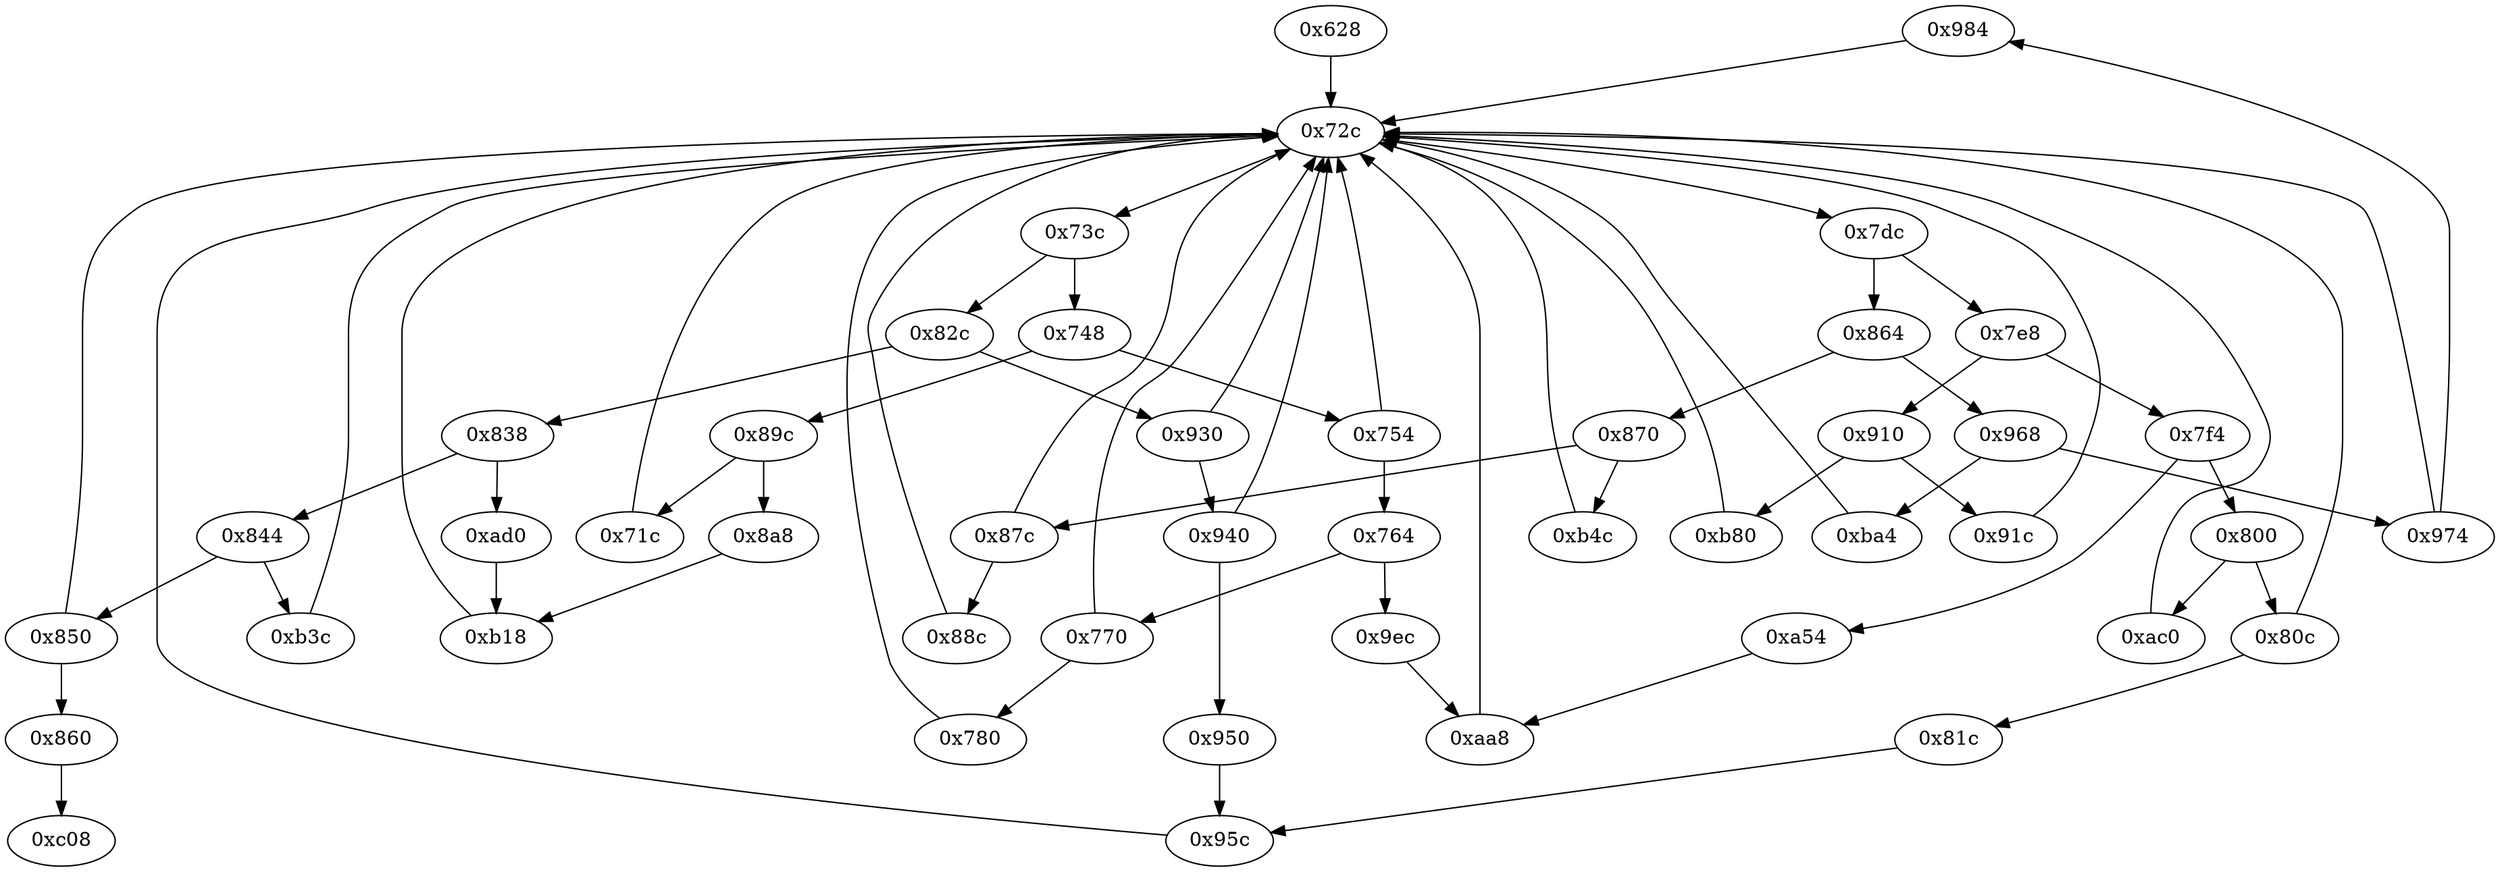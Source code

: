 strict digraph "" {
	"0x984"	 [opcode="[u'ldr', u'ldr', u'ldr', u'ldr', u'ldr', u'mov', u'sub', u'cmp', u'sub', u'mov', u'add', u'mul', u'mov', u'mvn', u'orr', u'cmn', \
u'mov', u'teq', u'ldr', u'mov', u'cmn', u'mov', u'mov', u'cmp', u'mov', u'b']"];
	"0x72c"	 [opcode="[u'mov', u'ldr', u'cmp', u'b']"];
	"0x984" -> "0x72c";
	"0x87c"	 [opcode="[u'ldr', u'cmp', u'mov', u'b']"];
	"0x87c" -> "0x72c";
	"0x88c"	 [opcode="[u'ldr', u'bl', u'mov', u'b']"];
	"0x87c" -> "0x88c";
	"0x95c"	 [opcode="[u'cmp', u'mov', u'b']"];
	"0x95c" -> "0x72c";
	"0x8a8"	 [opcode="[u'ldr', u'bl', u'ldr', u'ldr', u'ldr', u'cmp', u'mov', u'mov', u'strb', u'ldr', u'ldr', u'ldr', u'add', u'sub', u'sub', u'mul', \
u'eor', u'and', u'ldr', u'ldr', u'ldr', u'mov', u'mov', u'cmp', u'mov', u'b']"];
	"0xb18"	 [opcode="[u'cmp', u'mov', u'mov', u'cmp', u'mov', u'mov', u'teq', u'mov', u'b']"];
	"0x8a8" -> "0xb18";
	"0x780"	 [opcode="[u'ldr', u'ldr', u'ldr', u'rsb', u'mvn', u'mul', u'eor', u'and', u'ldr', u'mov', u'mov', u'ldr', u'cmp', u'mov', u'cmp', u'mov', \
u'mov', u'cmp', u'mov', u'mov', u'teq', u'mov', u'b']"];
	"0x780" -> "0x72c";
	"0xb80"	 [opcode="[u'ldr', u'bl', u'ldr', u'ldr', u'ldr', u'ldr', u'ldr', u'mov', u'b']"];
	"0xb80" -> "0x72c";
	"0x89c"	 [opcode="[u'ldr', u'cmp', u'b']"];
	"0x89c" -> "0x8a8";
	"0x71c"	 [opcode="[u'ldr', u'cmp', u'mov', u'ldr']"];
	"0x89c" -> "0x71c";
	"0x940"	 [opcode="[u'ldr', u'cmp', u'mov', u'b']"];
	"0x940" -> "0x72c";
	"0x950"	 [opcode="[u'ldrb', u'ldr', u'ldr']"];
	"0x940" -> "0x950";
	"0xb3c"	 [opcode="[u'ldr', u'bl', u'mov', u'b']"];
	"0xb3c" -> "0x72c";
	"0x864"	 [opcode="[u'ldr', u'cmp', u'b']"];
	"0x968"	 [opcode="[u'ldr', u'cmp', u'b']"];
	"0x864" -> "0x968";
	"0x870"	 [opcode="[u'ldr', u'cmp', u'b']"];
	"0x864" -> "0x870";
	"0x9ec"	 [opcode="[u'ldr', u'mov', u'ldr', u'ldrb', u'str', u'ldr', u'cmp', u'mov', u'mov', u'strb', u'ldr', u'ldr', u'sub', u'mul', u'eor', u'and', \
u'ldr', u'mov', u'mov', u'ldr', u'ldr', u'cmp', u'mov', u'teq', u'ldr', u'b']"];
	"0xaa8"	 [opcode="[u'mov', u'cmp', u'mov', u'cmp', u'mov', u'b']"];
	"0x9ec" -> "0xaa8";
	"0x860"	 [opcode="[u'b']"];
	"0xc08"	 [opcode="[u'mov', u'sub', u'pop']"];
	"0x860" -> "0xc08";
	"0x7dc"	 [opcode="[u'ldr', u'cmp', u'b']"];
	"0x72c" -> "0x7dc";
	"0x73c"	 [opcode="[u'ldr', u'cmp', u'b']"];
	"0x72c" -> "0x73c";
	"0xba4"	 [opcode="[u'ldr', u'mov', u'ldr', u'ldr', u'add', u'sub', u'sub', u'mul', u'mov', u'eor', u'and', u'ldr', u'mov', u'ldr', u'cmp', u'mov', \
u'teq', u'ldr', u'mov', u'cmp', u'mov', u'mov', u'cmp', u'mov', u'b']"];
	"0x968" -> "0xba4";
	"0x974"	 [opcode="[u'ldr', u'cmp', u'mov', u'b']"];
	"0x968" -> "0x974";
	"0x7e8"	 [opcode="[u'ldr', u'cmp', u'b']"];
	"0x7f4"	 [opcode="[u'ldr', u'cmp', u'b']"];
	"0x7e8" -> "0x7f4";
	"0x910"	 [opcode="[u'ldr', u'cmp', u'b']"];
	"0x7e8" -> "0x910";
	"0x844"	 [opcode="[u'ldr', u'cmp', u'b']"];
	"0x844" -> "0xb3c";
	"0x850"	 [opcode="[u'ldr', u'cmp', u'mov', u'b']"];
	"0x844" -> "0x850";
	"0x91c"	 [opcode="[u'ldr', u'cmp', u'mov', u'mov', u'b']"];
	"0x91c" -> "0x72c";
	"0x81c"	 [opcode="[u'ldrb', u'ldr', u'ldr', u'b']"];
	"0x81c" -> "0x95c";
	"0x754"	 [opcode="[u'ldr', u'cmp', u'mov', u'b']"];
	"0x754" -> "0x72c";
	"0x764"	 [opcode="[u'ldr', u'cmp', u'b']"];
	"0x754" -> "0x764";
	"0x770"	 [opcode="[u'ldr', u'cmp', u'mov', u'b']"];
	"0x770" -> "0x780";
	"0x770" -> "0x72c";
	"0xba4" -> "0x72c";
	"0x7dc" -> "0x864";
	"0x7dc" -> "0x7e8";
	"0xb18" -> "0x72c";
	"0xaa8" -> "0x72c";
	"0x80c"	 [opcode="[u'ldr', u'cmp', u'mov', u'b']"];
	"0x80c" -> "0x72c";
	"0x80c" -> "0x81c";
	"0xb4c"	 [opcode="[u'ldrb', u'ldrb', u'ldr', u'eor', u'tst', u'ldr', u'mov', u'cmp', u'mov', u'mov', u'cmp', u'mov', u'b']"];
	"0xb4c" -> "0x72c";
	"0xa54"	 [opcode="[u'ldr', u'bl', u'ldr', u'mov', u'ldr', u'ldr', u'sub', u'sub', u'add', u'mul', u'eor', u'and', u'ldr', u'mov', u'mov', u'ldr', \
u'ldr', u'cmp', u'mov', u'teq', u'ldr']"];
	"0xa54" -> "0xaa8";
	"0xac0"	 [opcode="[u'ldr', u'bl', u'ldr', u'b']"];
	"0xac0" -> "0x72c";
	"0x88c" -> "0x72c";
	"0x870" -> "0x87c";
	"0x870" -> "0xb4c";
	"0x950" -> "0x95c";
	"0x800"	 [opcode="[u'ldr', u'cmp', u'b']"];
	"0x800" -> "0x80c";
	"0x800" -> "0xac0";
	"0x764" -> "0x9ec";
	"0x764" -> "0x770";
	"0x7f4" -> "0xa54";
	"0x7f4" -> "0x800";
	"0x910" -> "0xb80";
	"0x910" -> "0x91c";
	"0x838"	 [opcode="[u'ldr', u'cmp', u'b']"];
	"0x838" -> "0x844";
	"0xad0"	 [opcode="[u'ldr', u'bl', u'ldr', u'ldr', u'ldr', u'ldr', u'sub', u'sub', u'add', u'mul', u'eor', u'and', u'ldr', u'ldr', u'mov', u'mov', \
u'cmp', u'mov']"];
	"0x838" -> "0xad0";
	"0x930"	 [opcode="[u'ldr', u'cmp', u'mov', u'b']"];
	"0x930" -> "0x940";
	"0x930" -> "0x72c";
	"0x850" -> "0x860";
	"0x850" -> "0x72c";
	"0x974" -> "0x984";
	"0x974" -> "0x72c";
	"0x82c"	 [opcode="[u'ldr', u'cmp', u'b']"];
	"0x82c" -> "0x838";
	"0x82c" -> "0x930";
	"0x71c" -> "0x72c";
	"0x628"	 [opcode="[u'push', u'add', u'sub', u'ldr', u'str', u'mvn', u'ldr', u'ldr', u'add', u'sub', u'sub', u'mul', u'mov', u'eor', u'tst', u'ldr', \
u'mov', u'mov', u'strb', u'ldr', u'cmp', u'mov', u'strb', u'ldr', u'ldr', u'str', u'ldr', u'ldr', u'str', u'ldr', u'str', u'ldr', \
u'ldr', u'str', u'ldr', u'str', u'ldr', u'ldr', u'ldr', u'ldr', u'add', u'str', u'ldr', u'add', u'str', u'ldr', u'add', u'str', \
u'ldr', u'add', u'str', u'ldr', u'add', u'str', u'ldr', u'add', u'str', u'ldr', u'add', u'str', u'b']"];
	"0x628" -> "0x72c";
	"0x748"	 [opcode="[u'ldr', u'cmp', u'b']"];
	"0x748" -> "0x89c";
	"0x748" -> "0x754";
	"0xad0" -> "0xb18";
	"0x73c" -> "0x82c";
	"0x73c" -> "0x748";
}
